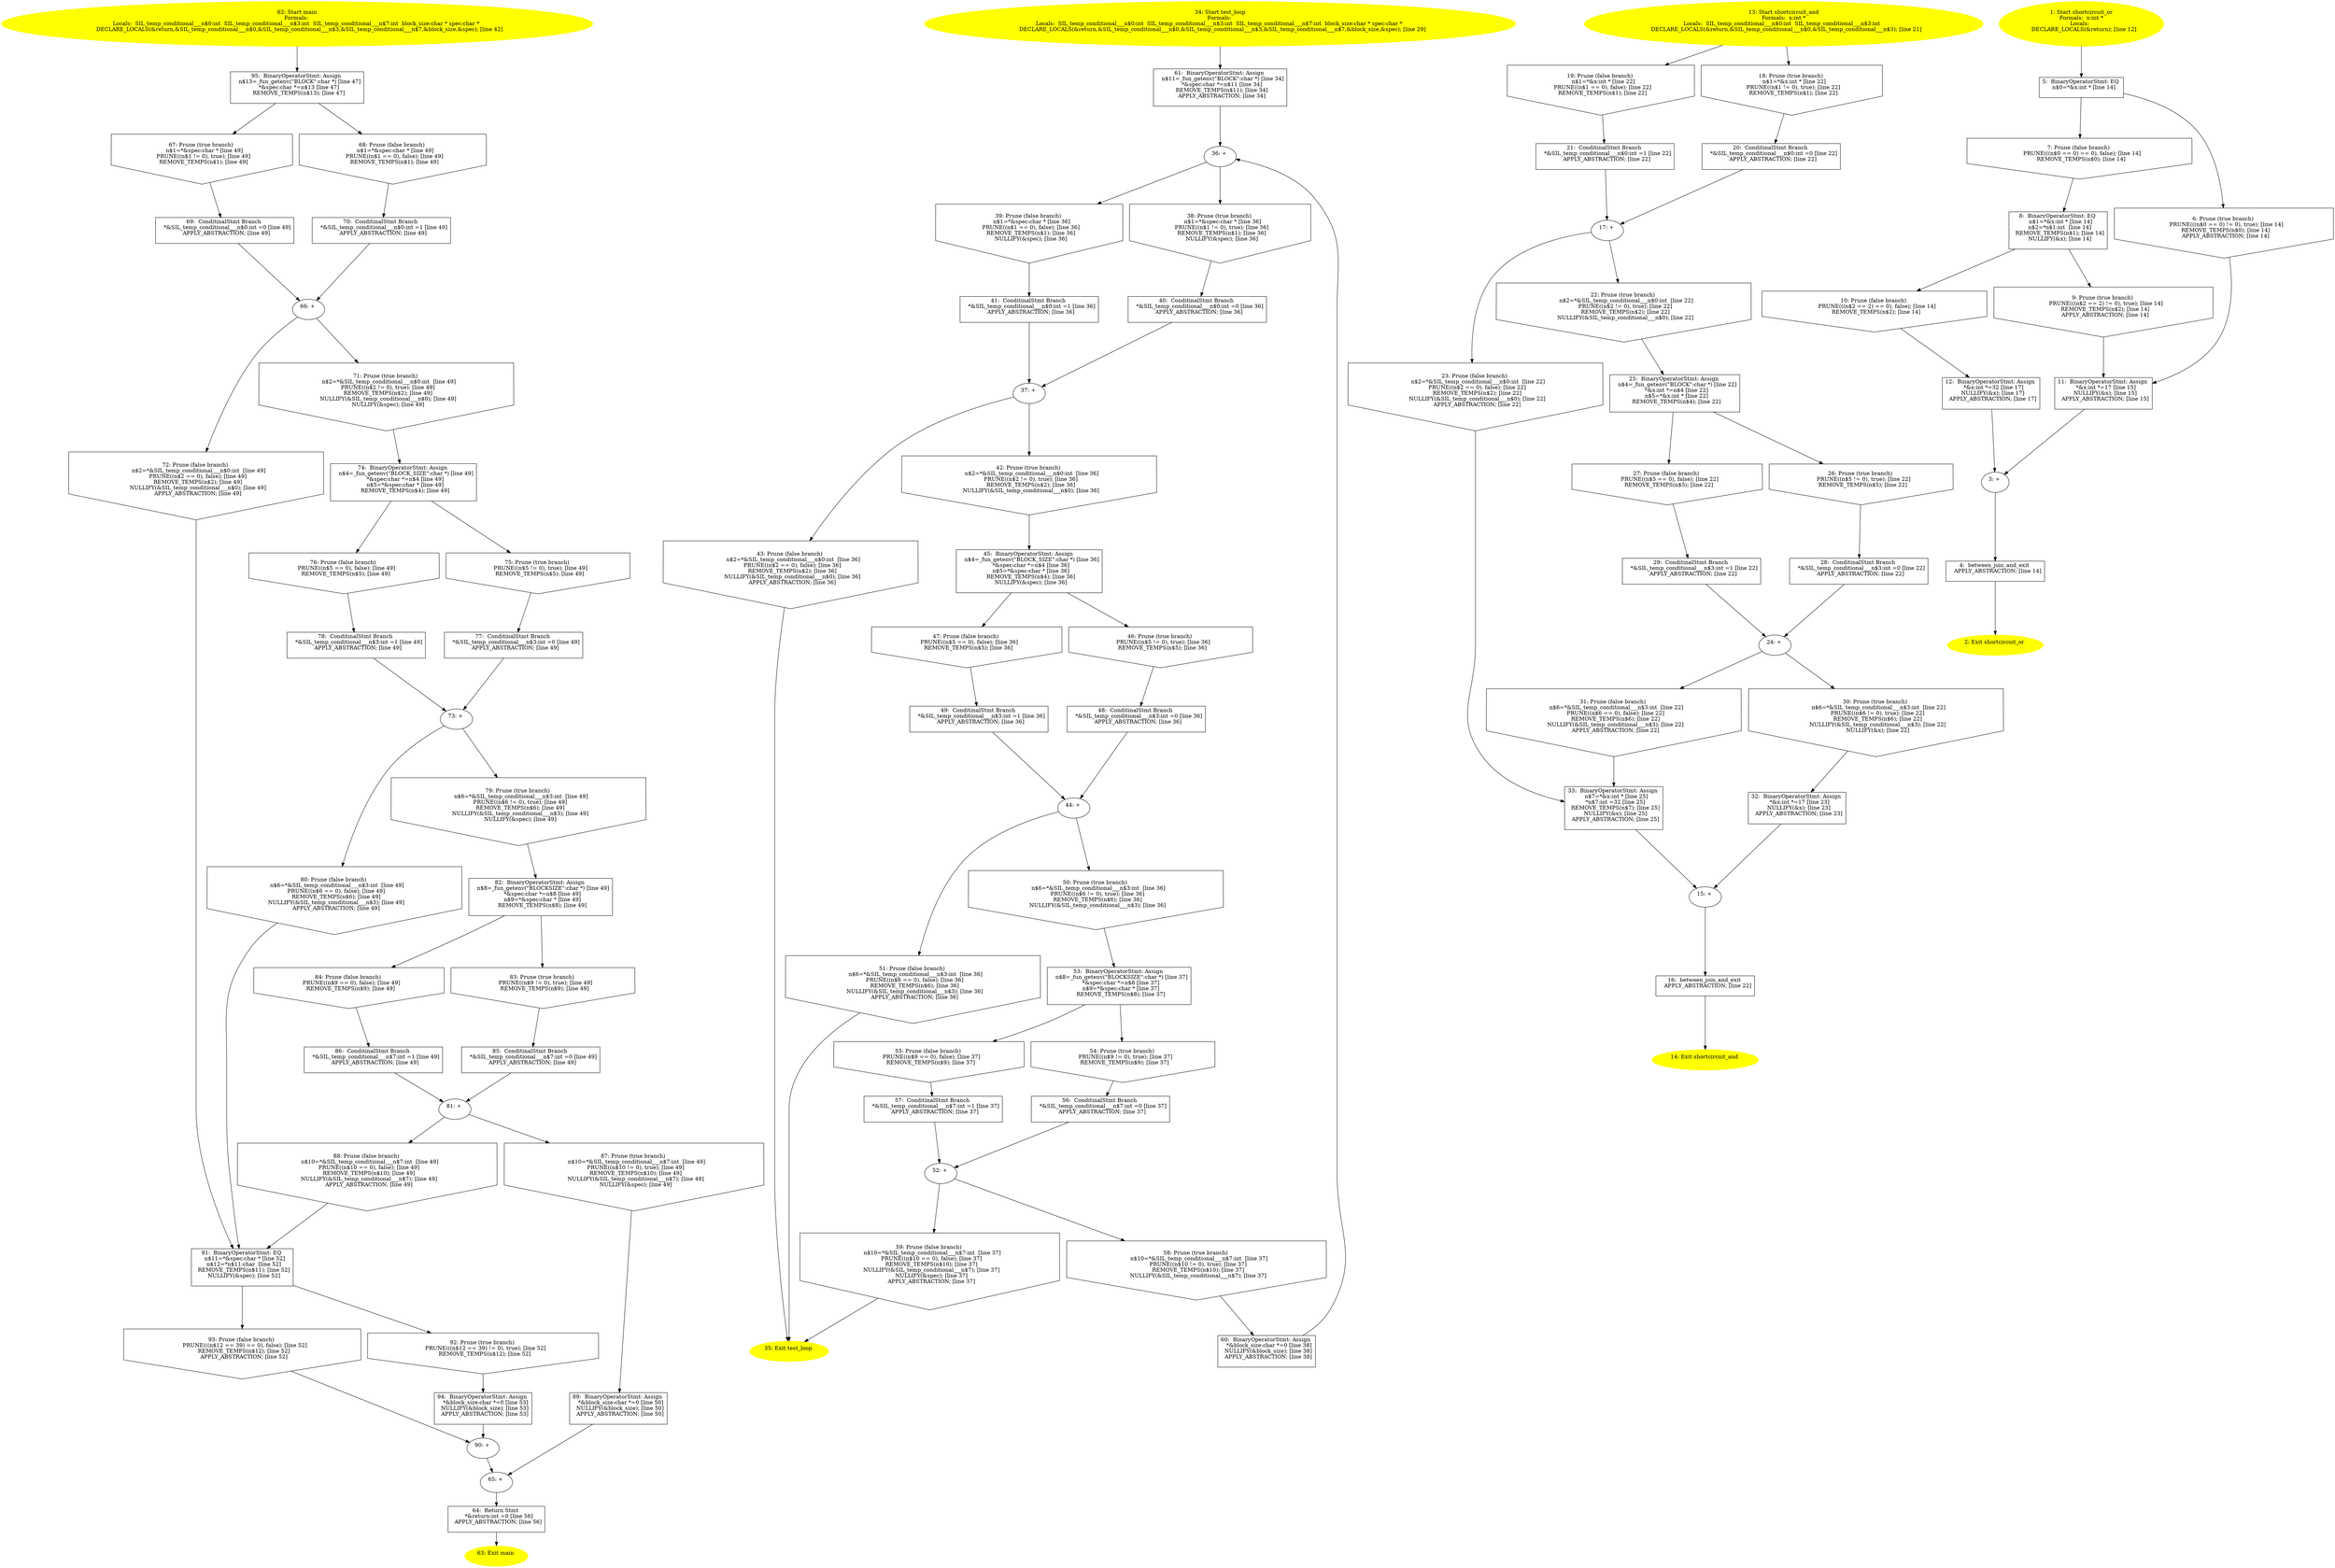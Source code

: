 digraph iCFG {
95 [label="95:  BinaryOperatorStmt: Assign \n   n$13=_fun_getenv(\"BLOCK\":char *) [line 47]\n  *&spec:char *=n$13 [line 47]\n  REMOVE_TEMPS(n$13); [line 47]\n " shape="box"]
	

	 95 -> 67 ;
	 95 -> 68 ;
94 [label="94:  BinaryOperatorStmt: Assign \n   *&block_size:char *=0 [line 53]\n  NULLIFY(&block_size); [line 53]\n  APPLY_ABSTRACTION; [line 53]\n " shape="box"]
	

	 94 -> 90 ;
93 [label="93: Prune (false branch) \n   PRUNE(((n$12 == 39) == 0), false); [line 52]\n  REMOVE_TEMPS(n$12); [line 52]\n  APPLY_ABSTRACTION; [line 52]\n " shape="invhouse"]
	

	 93 -> 90 ;
92 [label="92: Prune (true branch) \n   PRUNE(((n$12 == 39) != 0), true); [line 52]\n  REMOVE_TEMPS(n$12); [line 52]\n " shape="invhouse"]
	

	 92 -> 94 ;
91 [label="91:  BinaryOperatorStmt: EQ \n   n$11=*&spec:char * [line 52]\n  n$12=*n$11:char  [line 52]\n  REMOVE_TEMPS(n$11); [line 52]\n  NULLIFY(&spec); [line 52]\n " shape="box"]
	

	 91 -> 92 ;
	 91 -> 93 ;
90 [label="90: + \n  " ]
	

	 90 -> 65 ;
89 [label="89:  BinaryOperatorStmt: Assign \n   *&block_size:char *=0 [line 50]\n  NULLIFY(&block_size); [line 50]\n  APPLY_ABSTRACTION; [line 50]\n " shape="box"]
	

	 89 -> 65 ;
88 [label="88: Prune (false branch) \n   n$10=*&SIL_temp_conditional___n$7:int  [line 49]\n  PRUNE((n$10 == 0), false); [line 49]\n  REMOVE_TEMPS(n$10); [line 49]\n  NULLIFY(&SIL_temp_conditional___n$7); [line 49]\n  APPLY_ABSTRACTION; [line 49]\n " shape="invhouse"]
	

	 88 -> 91 ;
87 [label="87: Prune (true branch) \n   n$10=*&SIL_temp_conditional___n$7:int  [line 49]\n  PRUNE((n$10 != 0), true); [line 49]\n  REMOVE_TEMPS(n$10); [line 49]\n  NULLIFY(&SIL_temp_conditional___n$7); [line 49]\n  NULLIFY(&spec); [line 49]\n " shape="invhouse"]
	

	 87 -> 89 ;
86 [label="86:  ConditinalStmt Branch \n   *&SIL_temp_conditional___n$7:int =1 [line 49]\n  APPLY_ABSTRACTION; [line 49]\n " shape="box"]
	

	 86 -> 81 ;
85 [label="85:  ConditinalStmt Branch \n   *&SIL_temp_conditional___n$7:int =0 [line 49]\n  APPLY_ABSTRACTION; [line 49]\n " shape="box"]
	

	 85 -> 81 ;
84 [label="84: Prune (false branch) \n   PRUNE((n$9 == 0), false); [line 49]\n  REMOVE_TEMPS(n$9); [line 49]\n " shape="invhouse"]
	

	 84 -> 86 ;
83 [label="83: Prune (true branch) \n   PRUNE((n$9 != 0), true); [line 49]\n  REMOVE_TEMPS(n$9); [line 49]\n " shape="invhouse"]
	

	 83 -> 85 ;
82 [label="82:  BinaryOperatorStmt: Assign \n   n$8=_fun_getenv(\"BLOCKSIZE\":char *) [line 49]\n  *&spec:char *=n$8 [line 49]\n  n$9=*&spec:char * [line 49]\n  REMOVE_TEMPS(n$8); [line 49]\n " shape="box"]
	

	 82 -> 83 ;
	 82 -> 84 ;
81 [label="81: + \n  " ]
	

	 81 -> 87 ;
	 81 -> 88 ;
80 [label="80: Prune (false branch) \n   n$6=*&SIL_temp_conditional___n$3:int  [line 49]\n  PRUNE((n$6 == 0), false); [line 49]\n  REMOVE_TEMPS(n$6); [line 49]\n  NULLIFY(&SIL_temp_conditional___n$3); [line 49]\n  APPLY_ABSTRACTION; [line 49]\n " shape="invhouse"]
	

	 80 -> 91 ;
79 [label="79: Prune (true branch) \n   n$6=*&SIL_temp_conditional___n$3:int  [line 49]\n  PRUNE((n$6 != 0), true); [line 49]\n  REMOVE_TEMPS(n$6); [line 49]\n  NULLIFY(&SIL_temp_conditional___n$3); [line 49]\n  NULLIFY(&spec); [line 49]\n " shape="invhouse"]
	

	 79 -> 82 ;
78 [label="78:  ConditinalStmt Branch \n   *&SIL_temp_conditional___n$3:int =1 [line 49]\n  APPLY_ABSTRACTION; [line 49]\n " shape="box"]
	

	 78 -> 73 ;
77 [label="77:  ConditinalStmt Branch \n   *&SIL_temp_conditional___n$3:int =0 [line 49]\n  APPLY_ABSTRACTION; [line 49]\n " shape="box"]
	

	 77 -> 73 ;
76 [label="76: Prune (false branch) \n   PRUNE((n$5 == 0), false); [line 49]\n  REMOVE_TEMPS(n$5); [line 49]\n " shape="invhouse"]
	

	 76 -> 78 ;
75 [label="75: Prune (true branch) \n   PRUNE((n$5 != 0), true); [line 49]\n  REMOVE_TEMPS(n$5); [line 49]\n " shape="invhouse"]
	

	 75 -> 77 ;
74 [label="74:  BinaryOperatorStmt: Assign \n   n$4=_fun_getenv(\"BLOCK_SIZE\":char *) [line 49]\n  *&spec:char *=n$4 [line 49]\n  n$5=*&spec:char * [line 49]\n  REMOVE_TEMPS(n$4); [line 49]\n " shape="box"]
	

	 74 -> 75 ;
	 74 -> 76 ;
73 [label="73: + \n  " ]
	

	 73 -> 79 ;
	 73 -> 80 ;
72 [label="72: Prune (false branch) \n   n$2=*&SIL_temp_conditional___n$0:int  [line 49]\n  PRUNE((n$2 == 0), false); [line 49]\n  REMOVE_TEMPS(n$2); [line 49]\n  NULLIFY(&SIL_temp_conditional___n$0); [line 49]\n  APPLY_ABSTRACTION; [line 49]\n " shape="invhouse"]
	

	 72 -> 91 ;
71 [label="71: Prune (true branch) \n   n$2=*&SIL_temp_conditional___n$0:int  [line 49]\n  PRUNE((n$2 != 0), true); [line 49]\n  REMOVE_TEMPS(n$2); [line 49]\n  NULLIFY(&SIL_temp_conditional___n$0); [line 49]\n  NULLIFY(&spec); [line 49]\n " shape="invhouse"]
	

	 71 -> 74 ;
70 [label="70:  ConditinalStmt Branch \n   *&SIL_temp_conditional___n$0:int =1 [line 49]\n  APPLY_ABSTRACTION; [line 49]\n " shape="box"]
	

	 70 -> 66 ;
69 [label="69:  ConditinalStmt Branch \n   *&SIL_temp_conditional___n$0:int =0 [line 49]\n  APPLY_ABSTRACTION; [line 49]\n " shape="box"]
	

	 69 -> 66 ;
68 [label="68: Prune (false branch) \n   n$1=*&spec:char * [line 49]\n  PRUNE((n$1 == 0), false); [line 49]\n  REMOVE_TEMPS(n$1); [line 49]\n " shape="invhouse"]
	

	 68 -> 70 ;
67 [label="67: Prune (true branch) \n   n$1=*&spec:char * [line 49]\n  PRUNE((n$1 != 0), true); [line 49]\n  REMOVE_TEMPS(n$1); [line 49]\n " shape="invhouse"]
	

	 67 -> 69 ;
66 [label="66: + \n  " ]
	

	 66 -> 71 ;
	 66 -> 72 ;
65 [label="65: + \n  " ]
	

	 65 -> 64 ;
64 [label="64:  Return Stmt \n   *&return:int =0 [line 56]\n  APPLY_ABSTRACTION; [line 56]\n " shape="box"]
	

	 64 -> 63 ;
63 [label="63: Exit main \n  " color=yellow style=filled]
	

62 [label="62: Start main\nFormals: \nLocals:  SIL_temp_conditional___n$0:int  SIL_temp_conditional___n$3:int  SIL_temp_conditional___n$7:int  block_size:char * spec:char * \n   DECLARE_LOCALS(&return,&SIL_temp_conditional___n$0,&SIL_temp_conditional___n$3,&SIL_temp_conditional___n$7,&block_size,&spec); [line 42]\n " color=yellow style=filled]
	

	 62 -> 95 ;
61 [label="61:  BinaryOperatorStmt: Assign \n   n$11=_fun_getenv(\"BLOCK\":char *) [line 34]\n  *&spec:char *=n$11 [line 34]\n  REMOVE_TEMPS(n$11); [line 34]\n  APPLY_ABSTRACTION; [line 34]\n " shape="box"]
	

	 61 -> 36 ;
60 [label="60:  BinaryOperatorStmt: Assign \n   *&block_size:char *=0 [line 38]\n  NULLIFY(&block_size); [line 38]\n  APPLY_ABSTRACTION; [line 38]\n " shape="box"]
	

	 60 -> 36 ;
59 [label="59: Prune (false branch) \n   n$10=*&SIL_temp_conditional___n$7:int  [line 37]\n  PRUNE((n$10 == 0), false); [line 37]\n  REMOVE_TEMPS(n$10); [line 37]\n  NULLIFY(&SIL_temp_conditional___n$7); [line 37]\n  NULLIFY(&spec); [line 37]\n  APPLY_ABSTRACTION; [line 37]\n " shape="invhouse"]
	

	 59 -> 35 ;
58 [label="58: Prune (true branch) \n   n$10=*&SIL_temp_conditional___n$7:int  [line 37]\n  PRUNE((n$10 != 0), true); [line 37]\n  REMOVE_TEMPS(n$10); [line 37]\n  NULLIFY(&SIL_temp_conditional___n$7); [line 37]\n " shape="invhouse"]
	

	 58 -> 60 ;
57 [label="57:  ConditinalStmt Branch \n   *&SIL_temp_conditional___n$7:int =1 [line 37]\n  APPLY_ABSTRACTION; [line 37]\n " shape="box"]
	

	 57 -> 52 ;
56 [label="56:  ConditinalStmt Branch \n   *&SIL_temp_conditional___n$7:int =0 [line 37]\n  APPLY_ABSTRACTION; [line 37]\n " shape="box"]
	

	 56 -> 52 ;
55 [label="55: Prune (false branch) \n   PRUNE((n$9 == 0), false); [line 37]\n  REMOVE_TEMPS(n$9); [line 37]\n " shape="invhouse"]
	

	 55 -> 57 ;
54 [label="54: Prune (true branch) \n   PRUNE((n$9 != 0), true); [line 37]\n  REMOVE_TEMPS(n$9); [line 37]\n " shape="invhouse"]
	

	 54 -> 56 ;
53 [label="53:  BinaryOperatorStmt: Assign \n   n$8=_fun_getenv(\"BLOCKSIZE\":char *) [line 37]\n  *&spec:char *=n$8 [line 37]\n  n$9=*&spec:char * [line 37]\n  REMOVE_TEMPS(n$8); [line 37]\n " shape="box"]
	

	 53 -> 54 ;
	 53 -> 55 ;
52 [label="52: + \n  " ]
	

	 52 -> 58 ;
	 52 -> 59 ;
51 [label="51: Prune (false branch) \n   n$6=*&SIL_temp_conditional___n$3:int  [line 36]\n  PRUNE((n$6 == 0), false); [line 36]\n  REMOVE_TEMPS(n$6); [line 36]\n  NULLIFY(&SIL_temp_conditional___n$3); [line 36]\n  APPLY_ABSTRACTION; [line 36]\n " shape="invhouse"]
	

	 51 -> 35 ;
50 [label="50: Prune (true branch) \n   n$6=*&SIL_temp_conditional___n$3:int  [line 36]\n  PRUNE((n$6 != 0), true); [line 36]\n  REMOVE_TEMPS(n$6); [line 36]\n  NULLIFY(&SIL_temp_conditional___n$3); [line 36]\n " shape="invhouse"]
	

	 50 -> 53 ;
49 [label="49:  ConditinalStmt Branch \n   *&SIL_temp_conditional___n$3:int =1 [line 36]\n  APPLY_ABSTRACTION; [line 36]\n " shape="box"]
	

	 49 -> 44 ;
48 [label="48:  ConditinalStmt Branch \n   *&SIL_temp_conditional___n$3:int =0 [line 36]\n  APPLY_ABSTRACTION; [line 36]\n " shape="box"]
	

	 48 -> 44 ;
47 [label="47: Prune (false branch) \n   PRUNE((n$5 == 0), false); [line 36]\n  REMOVE_TEMPS(n$5); [line 36]\n " shape="invhouse"]
	

	 47 -> 49 ;
46 [label="46: Prune (true branch) \n   PRUNE((n$5 != 0), true); [line 36]\n  REMOVE_TEMPS(n$5); [line 36]\n " shape="invhouse"]
	

	 46 -> 48 ;
45 [label="45:  BinaryOperatorStmt: Assign \n   n$4=_fun_getenv(\"BLOCK_SIZE\":char *) [line 36]\n  *&spec:char *=n$4 [line 36]\n  n$5=*&spec:char * [line 36]\n  REMOVE_TEMPS(n$4); [line 36]\n  NULLIFY(&spec); [line 36]\n " shape="box"]
	

	 45 -> 46 ;
	 45 -> 47 ;
44 [label="44: + \n  " ]
	

	 44 -> 50 ;
	 44 -> 51 ;
43 [label="43: Prune (false branch) \n   n$2=*&SIL_temp_conditional___n$0:int  [line 36]\n  PRUNE((n$2 == 0), false); [line 36]\n  REMOVE_TEMPS(n$2); [line 36]\n  NULLIFY(&SIL_temp_conditional___n$0); [line 36]\n  APPLY_ABSTRACTION; [line 36]\n " shape="invhouse"]
	

	 43 -> 35 ;
42 [label="42: Prune (true branch) \n   n$2=*&SIL_temp_conditional___n$0:int  [line 36]\n  PRUNE((n$2 != 0), true); [line 36]\n  REMOVE_TEMPS(n$2); [line 36]\n  NULLIFY(&SIL_temp_conditional___n$0); [line 36]\n " shape="invhouse"]
	

	 42 -> 45 ;
41 [label="41:  ConditinalStmt Branch \n   *&SIL_temp_conditional___n$0:int =1 [line 36]\n  APPLY_ABSTRACTION; [line 36]\n " shape="box"]
	

	 41 -> 37 ;
40 [label="40:  ConditinalStmt Branch \n   *&SIL_temp_conditional___n$0:int =0 [line 36]\n  APPLY_ABSTRACTION; [line 36]\n " shape="box"]
	

	 40 -> 37 ;
39 [label="39: Prune (false branch) \n   n$1=*&spec:char * [line 36]\n  PRUNE((n$1 == 0), false); [line 36]\n  REMOVE_TEMPS(n$1); [line 36]\n  NULLIFY(&spec); [line 36]\n " shape="invhouse"]
	

	 39 -> 41 ;
38 [label="38: Prune (true branch) \n   n$1=*&spec:char * [line 36]\n  PRUNE((n$1 != 0), true); [line 36]\n  REMOVE_TEMPS(n$1); [line 36]\n  NULLIFY(&spec); [line 36]\n " shape="invhouse"]
	

	 38 -> 40 ;
37 [label="37: + \n  " ]
	

	 37 -> 42 ;
	 37 -> 43 ;
36 [label="36: + \n  " ]
	

	 36 -> 38 ;
	 36 -> 39 ;
35 [label="35: Exit test_loop \n  " color=yellow style=filled]
	

34 [label="34: Start test_loop\nFormals: \nLocals:  SIL_temp_conditional___n$0:int  SIL_temp_conditional___n$3:int  SIL_temp_conditional___n$7:int  block_size:char * spec:char * \n   DECLARE_LOCALS(&return,&SIL_temp_conditional___n$0,&SIL_temp_conditional___n$3,&SIL_temp_conditional___n$7,&block_size,&spec); [line 29]\n " color=yellow style=filled]
	

	 34 -> 61 ;
33 [label="33:  BinaryOperatorStmt: Assign \n   n$7=*&x:int * [line 25]\n  *n$7:int =32 [line 25]\n  REMOVE_TEMPS(n$7); [line 25]\n  NULLIFY(&x); [line 25]\n  APPLY_ABSTRACTION; [line 25]\n " shape="box"]
	

	 33 -> 15 ;
32 [label="32:  BinaryOperatorStmt: Assign \n   *&x:int *=17 [line 23]\n  NULLIFY(&x); [line 23]\n  APPLY_ABSTRACTION; [line 23]\n " shape="box"]
	

	 32 -> 15 ;
31 [label="31: Prune (false branch) \n   n$6=*&SIL_temp_conditional___n$3:int  [line 22]\n  PRUNE((n$6 == 0), false); [line 22]\n  REMOVE_TEMPS(n$6); [line 22]\n  NULLIFY(&SIL_temp_conditional___n$3); [line 22]\n  APPLY_ABSTRACTION; [line 22]\n " shape="invhouse"]
	

	 31 -> 33 ;
30 [label="30: Prune (true branch) \n   n$6=*&SIL_temp_conditional___n$3:int  [line 22]\n  PRUNE((n$6 != 0), true); [line 22]\n  REMOVE_TEMPS(n$6); [line 22]\n  NULLIFY(&SIL_temp_conditional___n$3); [line 22]\n  NULLIFY(&x); [line 22]\n " shape="invhouse"]
	

	 30 -> 32 ;
29 [label="29:  ConditinalStmt Branch \n   *&SIL_temp_conditional___n$3:int =1 [line 22]\n  APPLY_ABSTRACTION; [line 22]\n " shape="box"]
	

	 29 -> 24 ;
28 [label="28:  ConditinalStmt Branch \n   *&SIL_temp_conditional___n$3:int =0 [line 22]\n  APPLY_ABSTRACTION; [line 22]\n " shape="box"]
	

	 28 -> 24 ;
27 [label="27: Prune (false branch) \n   PRUNE((n$5 == 0), false); [line 22]\n  REMOVE_TEMPS(n$5); [line 22]\n " shape="invhouse"]
	

	 27 -> 29 ;
26 [label="26: Prune (true branch) \n   PRUNE((n$5 != 0), true); [line 22]\n  REMOVE_TEMPS(n$5); [line 22]\n " shape="invhouse"]
	

	 26 -> 28 ;
25 [label="25:  BinaryOperatorStmt: Assign \n   n$4=_fun_getenv(\"BLOCK\":char *) [line 22]\n  *&x:int *=n$4 [line 22]\n  n$5=*&x:int * [line 22]\n  REMOVE_TEMPS(n$4); [line 22]\n " shape="box"]
	

	 25 -> 26 ;
	 25 -> 27 ;
24 [label="24: + \n  " ]
	

	 24 -> 30 ;
	 24 -> 31 ;
23 [label="23: Prune (false branch) \n   n$2=*&SIL_temp_conditional___n$0:int  [line 22]\n  PRUNE((n$2 == 0), false); [line 22]\n  REMOVE_TEMPS(n$2); [line 22]\n  NULLIFY(&SIL_temp_conditional___n$0); [line 22]\n  APPLY_ABSTRACTION; [line 22]\n " shape="invhouse"]
	

	 23 -> 33 ;
22 [label="22: Prune (true branch) \n   n$2=*&SIL_temp_conditional___n$0:int  [line 22]\n  PRUNE((n$2 != 0), true); [line 22]\n  REMOVE_TEMPS(n$2); [line 22]\n  NULLIFY(&SIL_temp_conditional___n$0); [line 22]\n " shape="invhouse"]
	

	 22 -> 25 ;
21 [label="21:  ConditinalStmt Branch \n   *&SIL_temp_conditional___n$0:int =1 [line 22]\n  APPLY_ABSTRACTION; [line 22]\n " shape="box"]
	

	 21 -> 17 ;
20 [label="20:  ConditinalStmt Branch \n   *&SIL_temp_conditional___n$0:int =0 [line 22]\n  APPLY_ABSTRACTION; [line 22]\n " shape="box"]
	

	 20 -> 17 ;
19 [label="19: Prune (false branch) \n   n$1=*&x:int * [line 22]\n  PRUNE((n$1 == 0), false); [line 22]\n  REMOVE_TEMPS(n$1); [line 22]\n " shape="invhouse"]
	

	 19 -> 21 ;
18 [label="18: Prune (true branch) \n   n$1=*&x:int * [line 22]\n  PRUNE((n$1 != 0), true); [line 22]\n  REMOVE_TEMPS(n$1); [line 22]\n " shape="invhouse"]
	

	 18 -> 20 ;
17 [label="17: + \n  " ]
	

	 17 -> 22 ;
	 17 -> 23 ;
16 [label="16:  between_join_and_exit \n   APPLY_ABSTRACTION; [line 22]\n " shape="box"]
	

	 16 -> 14 ;
15 [label="15: + \n  " ]
	

	 15 -> 16 ;
14 [label="14: Exit shortcircuit_and \n  " color=yellow style=filled]
	

13 [label="13: Start shortcircuit_and\nFormals:  x:int *\nLocals:  SIL_temp_conditional___n$0:int  SIL_temp_conditional___n$3:int  \n   DECLARE_LOCALS(&return,&SIL_temp_conditional___n$0,&SIL_temp_conditional___n$3); [line 21]\n " color=yellow style=filled]
	

	 13 -> 18 ;
	 13 -> 19 ;
12 [label="12:  BinaryOperatorStmt: Assign \n   *&x:int *=32 [line 17]\n  NULLIFY(&x); [line 17]\n  APPLY_ABSTRACTION; [line 17]\n " shape="box"]
	

	 12 -> 3 ;
11 [label="11:  BinaryOperatorStmt: Assign \n   *&x:int *=17 [line 15]\n  NULLIFY(&x); [line 15]\n  APPLY_ABSTRACTION; [line 15]\n " shape="box"]
	

	 11 -> 3 ;
10 [label="10: Prune (false branch) \n   PRUNE(((n$2 == 2) == 0), false); [line 14]\n  REMOVE_TEMPS(n$2); [line 14]\n " shape="invhouse"]
	

	 10 -> 12 ;
9 [label="9: Prune (true branch) \n   PRUNE(((n$2 == 2) != 0), true); [line 14]\n  REMOVE_TEMPS(n$2); [line 14]\n  APPLY_ABSTRACTION; [line 14]\n " shape="invhouse"]
	

	 9 -> 11 ;
8 [label="8:  BinaryOperatorStmt: EQ \n   n$1=*&x:int * [line 14]\n  n$2=*n$1:int  [line 14]\n  REMOVE_TEMPS(n$1); [line 14]\n  NULLIFY(&x); [line 14]\n " shape="box"]
	

	 8 -> 9 ;
	 8 -> 10 ;
7 [label="7: Prune (false branch) \n   PRUNE(((n$0 == 0) == 0), false); [line 14]\n  REMOVE_TEMPS(n$0); [line 14]\n " shape="invhouse"]
	

	 7 -> 8 ;
6 [label="6: Prune (true branch) \n   PRUNE(((n$0 == 0) != 0), true); [line 14]\n  REMOVE_TEMPS(n$0); [line 14]\n  APPLY_ABSTRACTION; [line 14]\n " shape="invhouse"]
	

	 6 -> 11 ;
5 [label="5:  BinaryOperatorStmt: EQ \n   n$0=*&x:int * [line 14]\n " shape="box"]
	

	 5 -> 6 ;
	 5 -> 7 ;
4 [label="4:  between_join_and_exit \n   APPLY_ABSTRACTION; [line 14]\n " shape="box"]
	

	 4 -> 2 ;
3 [label="3: + \n  " ]
	

	 3 -> 4 ;
2 [label="2: Exit shortcircuit_or \n  " color=yellow style=filled]
	

1 [label="1: Start shortcircuit_or\nFormals:  x:int *\nLocals:  \n   DECLARE_LOCALS(&return); [line 12]\n " color=yellow style=filled]
	

	 1 -> 5 ;
}
